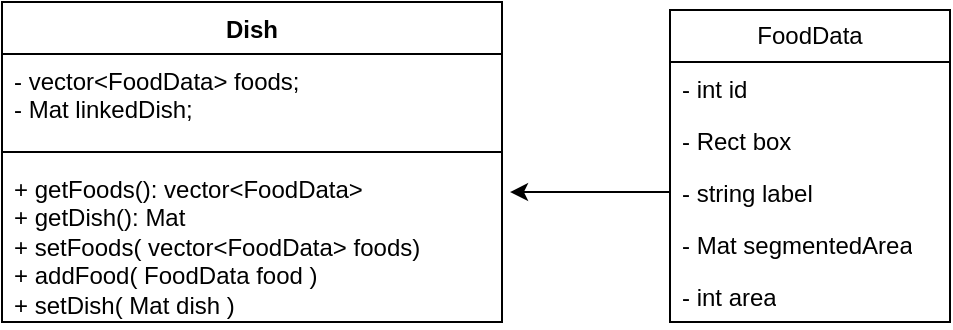 <mxfile version="21.6.2" type="github">
  <diagram name="Pagina-1" id="9CQz2NV0hwmvgNni8nrK">
    <mxGraphModel dx="794" dy="386" grid="1" gridSize="10" guides="1" tooltips="1" connect="1" arrows="1" fold="1" page="1" pageScale="1" pageWidth="827" pageHeight="1169" math="0" shadow="0">
      <root>
        <mxCell id="0" />
        <mxCell id="1" parent="0" />
        <mxCell id="H-ghweLxaU9yNl4H1qEC-5" value="FoodData" style="swimlane;fontStyle=0;childLayout=stackLayout;horizontal=1;startSize=26;fillColor=none;horizontalStack=0;resizeParent=1;resizeParentMax=0;resizeLast=0;collapsible=1;marginBottom=0;whiteSpace=wrap;html=1;" parent="1" vertex="1">
          <mxGeometry x="344" y="224" width="140" height="156" as="geometry" />
        </mxCell>
        <mxCell id="H-ghweLxaU9yNl4H1qEC-7" value="- int id" style="text;strokeColor=none;fillColor=none;align=left;verticalAlign=top;spacingLeft=4;spacingRight=4;overflow=hidden;rotatable=0;points=[[0,0.5],[1,0.5]];portConstraint=eastwest;whiteSpace=wrap;html=1;" parent="H-ghweLxaU9yNl4H1qEC-5" vertex="1">
          <mxGeometry y="26" width="140" height="26" as="geometry" />
        </mxCell>
        <mxCell id="H-ghweLxaU9yNl4H1qEC-8" value="- Rect box" style="text;strokeColor=none;fillColor=none;align=left;verticalAlign=top;spacingLeft=4;spacingRight=4;overflow=hidden;rotatable=0;points=[[0,0.5],[1,0.5]];portConstraint=eastwest;whiteSpace=wrap;html=1;" parent="H-ghweLxaU9yNl4H1qEC-5" vertex="1">
          <mxGeometry y="52" width="140" height="26" as="geometry" />
        </mxCell>
        <mxCell id="H-ghweLxaU9yNl4H1qEC-14" value="- string label" style="text;strokeColor=none;fillColor=none;align=left;verticalAlign=top;spacingLeft=4;spacingRight=4;overflow=hidden;rotatable=0;points=[[0,0.5],[1,0.5]];portConstraint=eastwest;whiteSpace=wrap;html=1;" parent="H-ghweLxaU9yNl4H1qEC-5" vertex="1">
          <mxGeometry y="78" width="140" height="26" as="geometry" />
        </mxCell>
        <mxCell id="H-ghweLxaU9yNl4H1qEC-15" value="- Mat segmentedArea" style="text;strokeColor=none;fillColor=none;align=left;verticalAlign=top;spacingLeft=4;spacingRight=4;overflow=hidden;rotatable=0;points=[[0,0.5],[1,0.5]];portConstraint=eastwest;whiteSpace=wrap;html=1;" parent="H-ghweLxaU9yNl4H1qEC-5" vertex="1">
          <mxGeometry y="104" width="140" height="26" as="geometry" />
        </mxCell>
        <mxCell id="H-ghweLxaU9yNl4H1qEC-17" value="- int area" style="text;strokeColor=none;fillColor=none;align=left;verticalAlign=top;spacingLeft=4;spacingRight=4;overflow=hidden;rotatable=0;points=[[0,0.5],[1,0.5]];portConstraint=eastwest;whiteSpace=wrap;html=1;" parent="H-ghweLxaU9yNl4H1qEC-5" vertex="1">
          <mxGeometry y="130" width="140" height="26" as="geometry" />
        </mxCell>
        <mxCell id="H-ghweLxaU9yNl4H1qEC-9" value="Dish" style="swimlane;fontStyle=1;align=center;verticalAlign=top;childLayout=stackLayout;horizontal=1;startSize=26;horizontalStack=0;resizeParent=1;resizeParentMax=0;resizeLast=0;collapsible=1;marginBottom=0;whiteSpace=wrap;html=1;" parent="1" vertex="1">
          <mxGeometry x="10" y="220" width="250" height="160" as="geometry" />
        </mxCell>
        <mxCell id="H-ghweLxaU9yNl4H1qEC-10" value="&lt;div&gt;- vector&amp;lt;FoodData&amp;gt; foods;&lt;/div&gt;&lt;div&gt;- Mat linkedDish;&lt;/div&gt;" style="text;strokeColor=none;fillColor=none;align=left;verticalAlign=top;spacingLeft=4;spacingRight=4;overflow=hidden;rotatable=0;points=[[0,0.5],[1,0.5]];portConstraint=eastwest;whiteSpace=wrap;html=1;" parent="H-ghweLxaU9yNl4H1qEC-9" vertex="1">
          <mxGeometry y="26" width="250" height="44" as="geometry" />
        </mxCell>
        <mxCell id="H-ghweLxaU9yNl4H1qEC-11" value="" style="line;strokeWidth=1;fillColor=none;align=left;verticalAlign=middle;spacingTop=-1;spacingLeft=3;spacingRight=3;rotatable=0;labelPosition=right;points=[];portConstraint=eastwest;strokeColor=inherit;" parent="H-ghweLxaU9yNl4H1qEC-9" vertex="1">
          <mxGeometry y="70" width="250" height="10" as="geometry" />
        </mxCell>
        <mxCell id="H-ghweLxaU9yNl4H1qEC-12" value="&lt;div&gt;+ getFoods(): vector&amp;lt;FoodData&amp;gt;&lt;/div&gt;&lt;div&gt;+ getDish(): Mat&lt;/div&gt;&lt;div&gt;+ setFoods( vector&amp;lt;FoodData&amp;gt; foods)&lt;/div&gt;&lt;div&gt;+ addFood( FoodData food )&lt;br&gt;&lt;/div&gt;&lt;div&gt;+ setDish( Mat dish )&lt;br&gt;&lt;/div&gt;" style="text;strokeColor=none;fillColor=none;align=left;verticalAlign=top;spacingLeft=4;spacingRight=4;overflow=hidden;rotatable=0;points=[[0,0.5],[1,0.5]];portConstraint=eastwest;whiteSpace=wrap;html=1;" parent="H-ghweLxaU9yNl4H1qEC-9" vertex="1">
          <mxGeometry y="80" width="250" height="80" as="geometry" />
        </mxCell>
        <mxCell id="H-ghweLxaU9yNl4H1qEC-20" style="edgeStyle=orthogonalEdgeStyle;rounded=0;orthogonalLoop=1;jettySize=auto;html=1;exitX=0;exitY=0.5;exitDx=0;exitDy=0;entryX=1.016;entryY=0.188;entryDx=0;entryDy=0;entryPerimeter=0;" parent="1" source="H-ghweLxaU9yNl4H1qEC-14" target="H-ghweLxaU9yNl4H1qEC-12" edge="1">
          <mxGeometry relative="1" as="geometry" />
        </mxCell>
      </root>
    </mxGraphModel>
  </diagram>
</mxfile>
